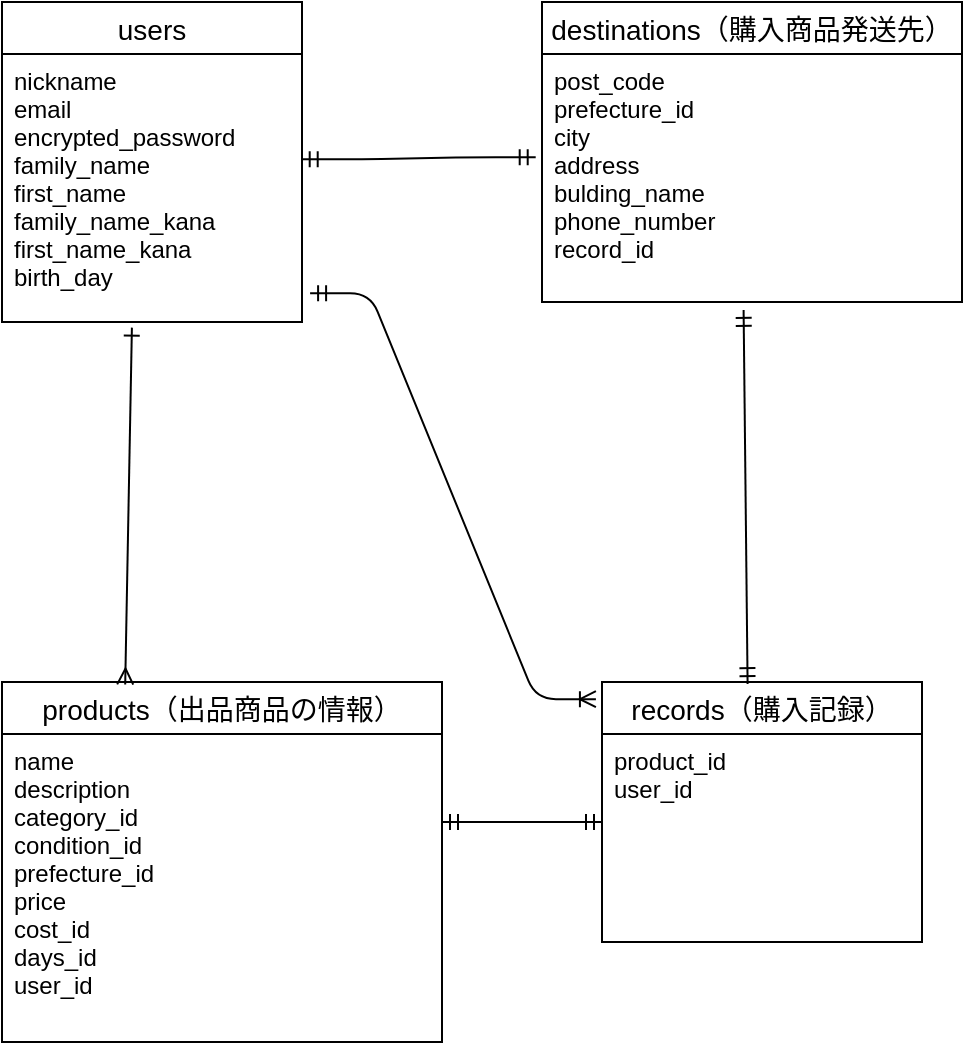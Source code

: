 <mxfile version="14.2.4" type="embed">
    <diagram id="STrpLtNDLJLifV6vF7aE" name="ページ1">
        <mxGraphModel dx="601" dy="739" grid="1" gridSize="10" guides="1" tooltips="1" connect="1" arrows="1" fold="1" page="1" pageScale="1" pageWidth="850" pageHeight="1100" math="0" shadow="0">
            <root>
                <mxCell id="0"/>
                <mxCell id="1" parent="0"/>
                <mxCell id="32" value="users" style="swimlane;fontStyle=0;childLayout=stackLayout;horizontal=1;startSize=26;horizontalStack=0;resizeParent=1;resizeParentMax=0;resizeLast=0;collapsible=1;marginBottom=0;align=center;fontSize=14;" parent="1" vertex="1">
                    <mxGeometry y="60" width="150" height="160" as="geometry"/>
                </mxCell>
                <mxCell id="35" value="nickname&#10;email&#10;encrypted_password&#10;family_name&#10;first_name&#10;family_name_kana&#10;first_name_kana&#10;birth_day&#10;" style="text;strokeColor=none;fillColor=none;spacingLeft=4;spacingRight=4;overflow=hidden;rotatable=0;points=[[0,0.5],[1,0.5]];portConstraint=eastwest;fontSize=12;" parent="32" vertex="1">
                    <mxGeometry y="26" width="150" height="134" as="geometry"/>
                </mxCell>
                <mxCell id="36" value="products（出品商品の情報）" style="swimlane;fontStyle=0;childLayout=stackLayout;horizontal=1;startSize=26;horizontalStack=0;resizeParent=1;resizeParentMax=0;resizeLast=0;collapsible=1;marginBottom=0;align=center;fontSize=14;" parent="1" vertex="1">
                    <mxGeometry y="400" width="220" height="180" as="geometry"/>
                </mxCell>
                <mxCell id="37" value="name&#10;description&#10;category_id&#10;condition_id&#10;prefecture_id&#10;price&#10;cost_id&#10;days_id&#10;user_id&#10;" style="text;strokeColor=none;fillColor=none;spacingLeft=4;spacingRight=4;overflow=hidden;rotatable=0;points=[[0,0.5],[1,0.5]];portConstraint=eastwest;fontSize=12;" parent="36" vertex="1">
                    <mxGeometry y="26" width="220" height="154" as="geometry"/>
                </mxCell>
                <mxCell id="45" value="destinations（購入商品発送先）" style="swimlane;fontStyle=0;childLayout=stackLayout;horizontal=1;startSize=26;horizontalStack=0;resizeParent=1;resizeParentMax=0;resizeLast=0;collapsible=1;marginBottom=0;align=center;fontSize=14;" parent="1" vertex="1">
                    <mxGeometry x="270" y="60" width="210" height="150" as="geometry"/>
                </mxCell>
                <mxCell id="47" value="post_code&#10;prefecture_id&#10;city&#10;address&#10;bulding_name&#10;phone_number&#10;record_id&#10;" style="text;strokeColor=none;fillColor=none;spacingLeft=4;spacingRight=4;overflow=hidden;rotatable=0;points=[[0,0.5],[1,0.5]];portConstraint=eastwest;fontSize=12;" parent="45" vertex="1">
                    <mxGeometry y="26" width="210" height="124" as="geometry"/>
                </mxCell>
                <mxCell id="49" value="records（購入記録）" style="swimlane;fontStyle=0;childLayout=stackLayout;horizontal=1;startSize=26;horizontalStack=0;resizeParent=1;resizeParentMax=0;resizeLast=0;collapsible=1;marginBottom=0;align=center;fontSize=14;" parent="1" vertex="1">
                    <mxGeometry x="300" y="400" width="160" height="130" as="geometry"/>
                </mxCell>
                <mxCell id="51" value="product_id&#10;user_id" style="text;strokeColor=none;fillColor=none;spacingLeft=4;spacingRight=4;overflow=hidden;rotatable=0;points=[[0,0.5],[1,0.5]];portConstraint=eastwest;fontSize=12;" parent="49" vertex="1">
                    <mxGeometry y="26" width="160" height="104" as="geometry"/>
                </mxCell>
                <mxCell id="60" value="" style="edgeStyle=entityRelationEdgeStyle;fontSize=12;html=1;endArrow=ERmandOne;startArrow=ERmandOne;entryX=-0.015;entryY=0.416;entryDx=0;entryDy=0;entryPerimeter=0;exitX=0.999;exitY=0.393;exitDx=0;exitDy=0;exitPerimeter=0;" parent="1" source="35" target="47" edge="1">
                    <mxGeometry width="100" height="100" relative="1" as="geometry">
                        <mxPoint x="150" y="190" as="sourcePoint"/>
                        <mxPoint x="250" y="90" as="targetPoint"/>
                    </mxGeometry>
                </mxCell>
                <mxCell id="69" value="" style="endArrow=ERmany;html=1;rounded=0;exitX=0.433;exitY=1.021;exitDx=0;exitDy=0;exitPerimeter=0;startArrow=ERone;startFill=0;entryX=0.28;entryY=0.007;entryDx=0;entryDy=0;entryPerimeter=0;endFill=0;" parent="1" source="35" target="36" edge="1">
                    <mxGeometry relative="1" as="geometry">
                        <mxPoint x="140" y="360" as="sourcePoint"/>
                        <mxPoint x="65" y="390" as="targetPoint"/>
                    </mxGeometry>
                </mxCell>
                <mxCell id="74" value="" style="edgeStyle=entityRelationEdgeStyle;fontSize=12;html=1;endArrow=ERmandOne;startArrow=ERmandOne;entryX=0;entryY=0.423;entryDx=0;entryDy=0;entryPerimeter=0;" edge="1" parent="1" target="51">
                    <mxGeometry width="100" height="100" relative="1" as="geometry">
                        <mxPoint x="220" y="470" as="sourcePoint"/>
                        <mxPoint x="320" y="370" as="targetPoint"/>
                    </mxGeometry>
                </mxCell>
                <mxCell id="79" value="" style="endArrow=ERmandOne;html=1;rounded=0;exitX=0.48;exitY=1.032;exitDx=0;exitDy=0;exitPerimeter=0;startArrow=ERmandOne;startFill=0;endFill=0;entryX=0.455;entryY=0.008;entryDx=0;entryDy=0;entryPerimeter=0;" edge="1" parent="1" source="47" target="49">
                    <mxGeometry relative="1" as="geometry">
                        <mxPoint x="200" y="380" as="sourcePoint"/>
                        <mxPoint x="371" y="390" as="targetPoint"/>
                    </mxGeometry>
                </mxCell>
                <mxCell id="85" value="" style="endArrow=none;html=1;rounded=0;" edge="1" parent="1">
                    <mxGeometry relative="1" as="geometry">
                        <mxPoint x="230" y="470" as="sourcePoint"/>
                        <mxPoint x="300" y="470" as="targetPoint"/>
                    </mxGeometry>
                </mxCell>
                <mxCell id="88" value="" style="edgeStyle=entityRelationEdgeStyle;fontSize=12;html=1;endArrow=ERoneToMany;startArrow=ERmandOne;exitX=1.027;exitY=0.893;exitDx=0;exitDy=0;exitPerimeter=0;entryX=-0.019;entryY=0.066;entryDx=0;entryDy=0;entryPerimeter=0;" edge="1" parent="1" source="35" target="49">
                    <mxGeometry width="100" height="100" relative="1" as="geometry">
                        <mxPoint x="240" y="520" as="sourcePoint"/>
                        <mxPoint x="340" y="420" as="targetPoint"/>
                    </mxGeometry>
                </mxCell>
            </root>
        </mxGraphModel>
    </diagram>
</mxfile>